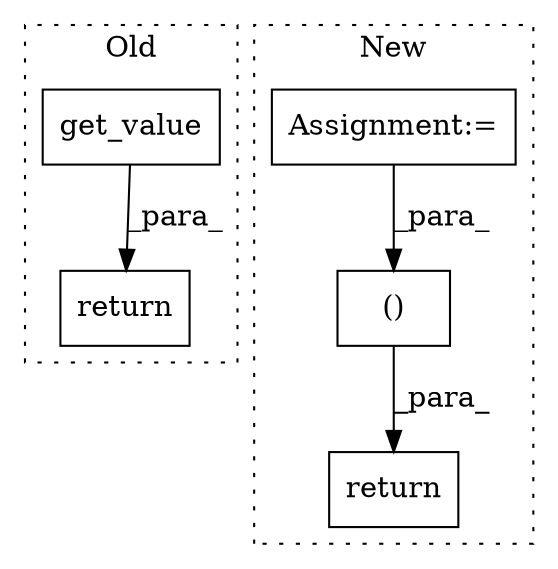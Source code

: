 digraph G {
subgraph cluster0 {
1 [label="get_value" a="32" s="1467,1483" l="10,1" shape="box"];
3 [label="return" a="41" s="1495" l="7" shape="box"];
label = "Old";
style="dotted";
}
subgraph cluster1 {
2 [label="return" a="41" s="1705" l="12" shape="box"];
4 [label="Assignment:=" a="7" s="1178" l="4" shape="box"];
5 [label="()" a="106" s="1717" l="29" shape="box"];
label = "New";
style="dotted";
}
1 -> 3 [label="_para_"];
4 -> 5 [label="_para_"];
5 -> 2 [label="_para_"];
}